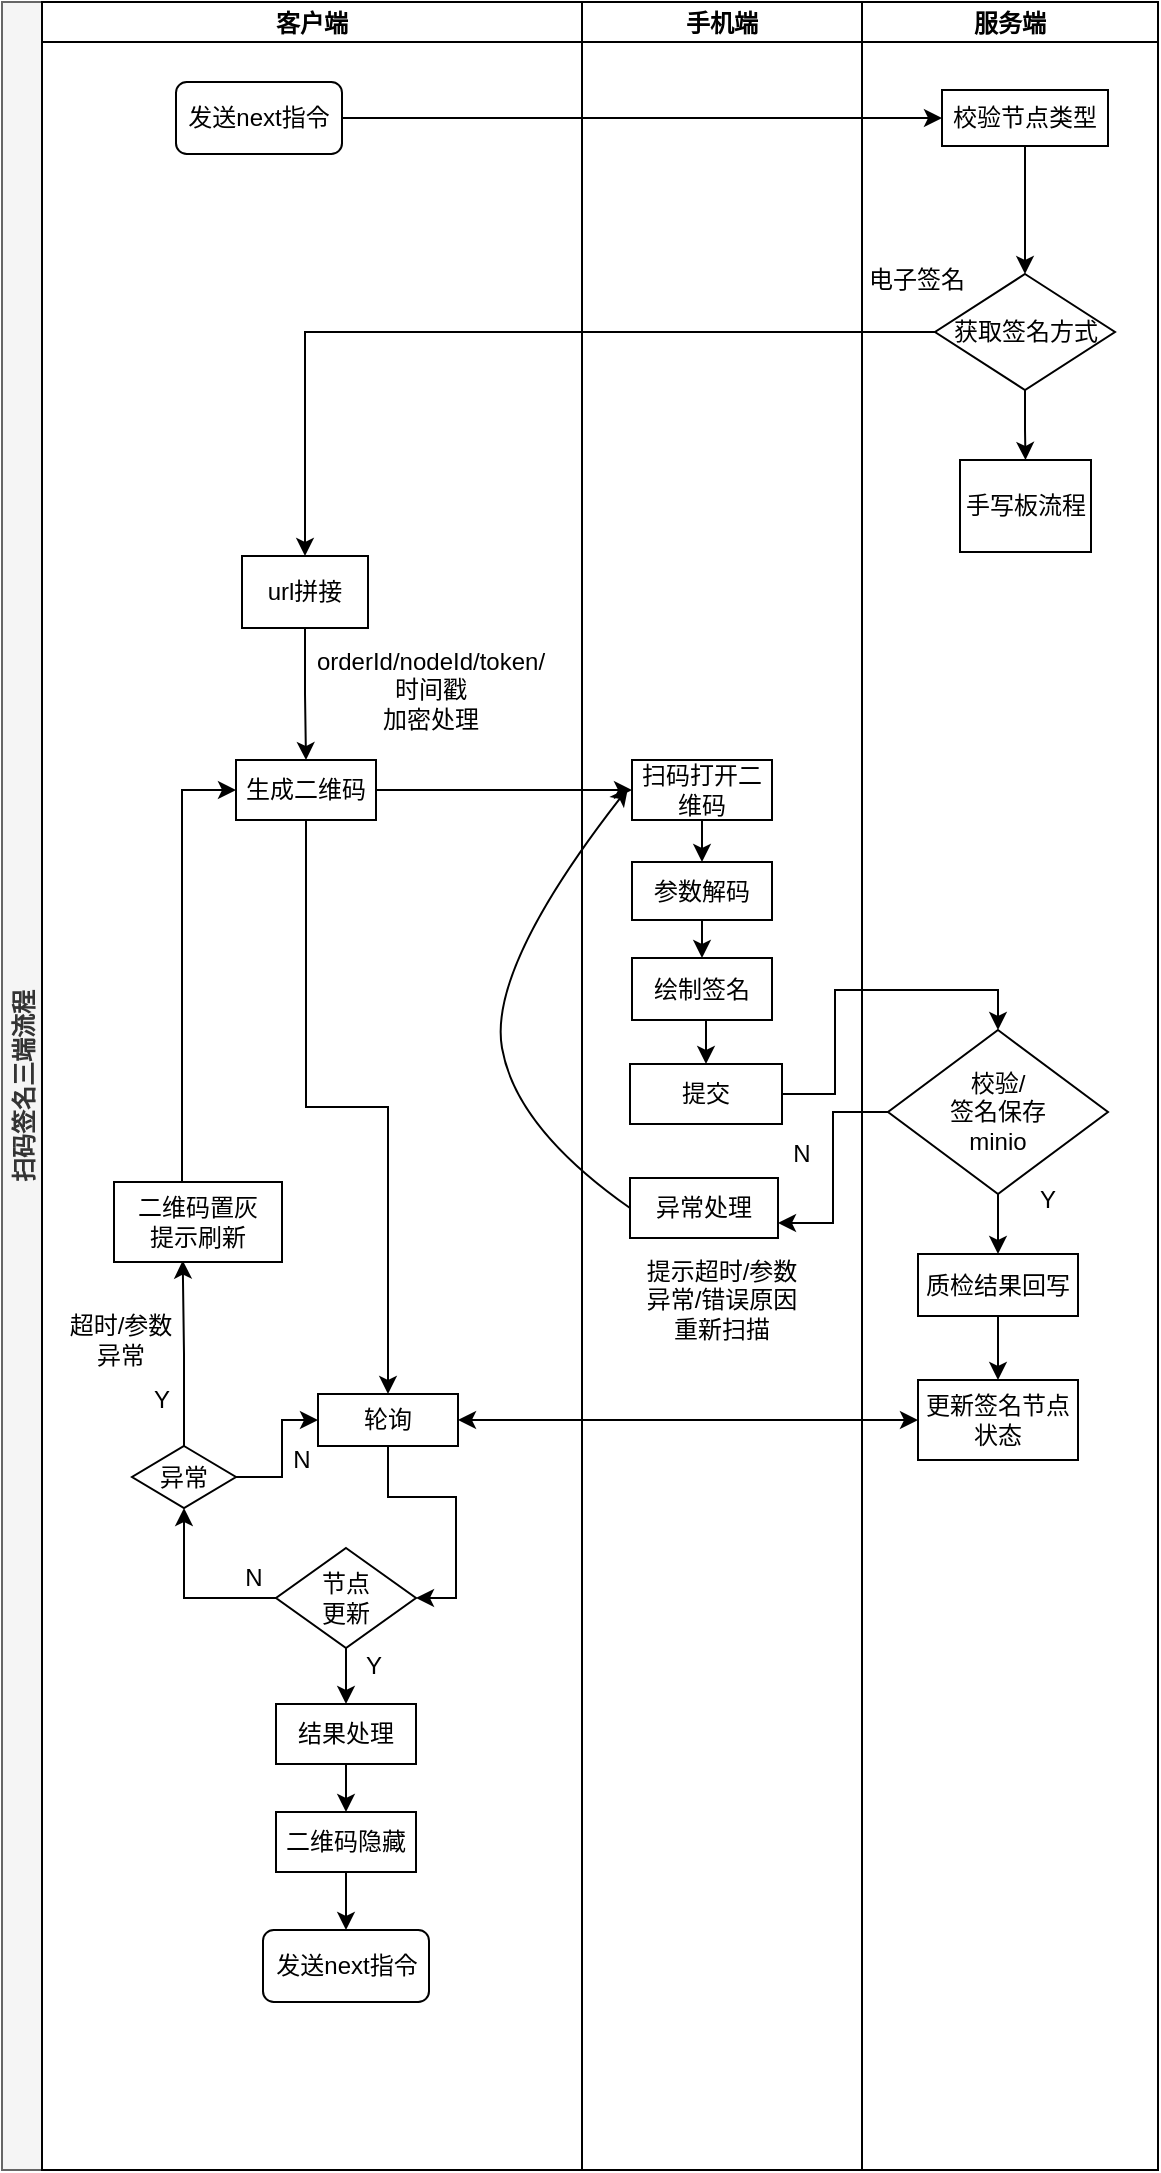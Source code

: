 <mxfile version="20.6.0" type="github">
  <diagram id="prtHgNgQTEPvFCAcTncT" name="Page-1">
    <mxGraphModel dx="1426" dy="793" grid="1" gridSize="10" guides="1" tooltips="1" connect="1" arrows="1" fold="1" page="1" pageScale="1" pageWidth="827" pageHeight="1169" math="0" shadow="0">
      <root>
        <mxCell id="0" />
        <mxCell id="1" parent="0" />
        <mxCell id="ClwotM2JT0QDWk72iHg4-1" value="扫码签名三端流程" style="swimlane;childLayout=stackLayout;resizeParent=1;resizeParentMax=0;startSize=20;horizontal=0;horizontalStack=1;fillColor=#f5f5f5;fontColor=#333333;strokeColor=#666666;" parent="1" vertex="1">
          <mxGeometry x="190" y="636" width="578" height="1084" as="geometry" />
        </mxCell>
        <mxCell id="ClwotM2JT0QDWk72iHg4-2" value="客户端" style="swimlane;startSize=20;" parent="ClwotM2JT0QDWk72iHg4-1" vertex="1">
          <mxGeometry x="20" width="270" height="1084" as="geometry" />
        </mxCell>
        <mxCell id="ClwotM2JT0QDWk72iHg4-39" style="edgeStyle=orthogonalEdgeStyle;rounded=0;orthogonalLoop=1;jettySize=auto;html=1;exitX=0.5;exitY=1;exitDx=0;exitDy=0;" parent="ClwotM2JT0QDWk72iHg4-2" source="ClwotM2JT0QDWk72iHg4-9" target="ClwotM2JT0QDWk72iHg4-38" edge="1">
          <mxGeometry relative="1" as="geometry" />
        </mxCell>
        <mxCell id="ClwotM2JT0QDWk72iHg4-9" value="生成二维码" style="rounded=0;whiteSpace=wrap;html=1;fontFamily=Helvetica;fontSize=12;fontColor=#000000;align=center;" parent="ClwotM2JT0QDWk72iHg4-2" vertex="1">
          <mxGeometry x="97" y="379" width="70" height="30" as="geometry" />
        </mxCell>
        <mxCell id="ClwotM2JT0QDWk72iHg4-15" value="orderId/nodeId/token/时间戳&lt;br&gt;加密处理" style="text;html=1;align=center;verticalAlign=middle;whiteSpace=wrap;rounded=0;opacity=0;fillStyle=solid;" parent="ClwotM2JT0QDWk72iHg4-2" vertex="1">
          <mxGeometry x="167" y="329" width="55" height="30" as="geometry" />
        </mxCell>
        <mxCell id="ClwotM2JT0QDWk72iHg4-76" style="edgeStyle=orthogonalEdgeStyle;rounded=0;orthogonalLoop=1;jettySize=auto;html=1;exitX=0.5;exitY=1;exitDx=0;exitDy=0;entryX=1;entryY=0.5;entryDx=0;entryDy=0;" parent="ClwotM2JT0QDWk72iHg4-2" source="ClwotM2JT0QDWk72iHg4-38" target="ClwotM2JT0QDWk72iHg4-45" edge="1">
          <mxGeometry relative="1" as="geometry" />
        </mxCell>
        <mxCell id="ClwotM2JT0QDWk72iHg4-38" value="轮询" style="rounded=0;whiteSpace=wrap;html=1;fontFamily=Helvetica;fontSize=12;fontColor=#000000;align=center;" parent="ClwotM2JT0QDWk72iHg4-2" vertex="1">
          <mxGeometry x="138" y="696" width="70" height="26" as="geometry" />
        </mxCell>
        <mxCell id="ClwotM2JT0QDWk72iHg4-52" style="edgeStyle=orthogonalEdgeStyle;rounded=0;orthogonalLoop=1;jettySize=auto;html=1;exitX=0.5;exitY=1;exitDx=0;exitDy=0;entryX=0.5;entryY=0;entryDx=0;entryDy=0;" parent="ClwotM2JT0QDWk72iHg4-2" source="ClwotM2JT0QDWk72iHg4-45" target="ClwotM2JT0QDWk72iHg4-47" edge="1">
          <mxGeometry relative="1" as="geometry" />
        </mxCell>
        <mxCell id="ClwotM2JT0QDWk72iHg4-82" style="edgeStyle=orthogonalEdgeStyle;rounded=0;orthogonalLoop=1;jettySize=auto;html=1;entryX=0.5;entryY=1;entryDx=0;entryDy=0;" parent="ClwotM2JT0QDWk72iHg4-2" source="ClwotM2JT0QDWk72iHg4-45" target="ClwotM2JT0QDWk72iHg4-67" edge="1">
          <mxGeometry relative="1" as="geometry" />
        </mxCell>
        <mxCell id="ClwotM2JT0QDWk72iHg4-45" value="节点&lt;br&gt;更新" style="rhombus;whiteSpace=wrap;html=1;fontFamily=Helvetica;fontSize=12;fontColor=#000000;align=center;" parent="ClwotM2JT0QDWk72iHg4-2" vertex="1">
          <mxGeometry x="117" y="773" width="70" height="50" as="geometry" />
        </mxCell>
        <mxCell id="UMkJNjaQ52N5Sg-sdNO3-48" style="edgeStyle=orthogonalEdgeStyle;rounded=0;orthogonalLoop=1;jettySize=auto;html=1;entryX=0.5;entryY=0;entryDx=0;entryDy=0;" edge="1" parent="ClwotM2JT0QDWk72iHg4-2" source="ClwotM2JT0QDWk72iHg4-47" target="UMkJNjaQ52N5Sg-sdNO3-47">
          <mxGeometry relative="1" as="geometry" />
        </mxCell>
        <mxCell id="ClwotM2JT0QDWk72iHg4-47" value="结果处理" style="rounded=0;whiteSpace=wrap;html=1;fontFamily=Helvetica;fontSize=12;fontColor=#000000;align=center;" parent="ClwotM2JT0QDWk72iHg4-2" vertex="1">
          <mxGeometry x="117" y="851" width="70" height="30" as="geometry" />
        </mxCell>
        <mxCell id="ClwotM2JT0QDWk72iHg4-53" value="Y" style="text;html=1;strokeColor=none;fillColor=none;align=center;verticalAlign=middle;whiteSpace=wrap;rounded=0;fillStyle=solid;strokeWidth=1;opacity=0;" parent="ClwotM2JT0QDWk72iHg4-2" vertex="1">
          <mxGeometry x="136" y="817" width="60" height="30" as="geometry" />
        </mxCell>
        <mxCell id="ClwotM2JT0QDWk72iHg4-85" style="edgeStyle=orthogonalEdgeStyle;rounded=0;orthogonalLoop=1;jettySize=auto;html=1;entryX=0;entryY=0.5;entryDx=0;entryDy=0;" parent="ClwotM2JT0QDWk72iHg4-2" source="ClwotM2JT0QDWk72iHg4-67" target="ClwotM2JT0QDWk72iHg4-38" edge="1">
          <mxGeometry relative="1" as="geometry">
            <Array as="points">
              <mxPoint x="120" y="738" />
              <mxPoint x="120" y="709" />
              <mxPoint x="138" y="709" />
            </Array>
          </mxGeometry>
        </mxCell>
        <mxCell id="UMkJNjaQ52N5Sg-sdNO3-45" style="edgeStyle=orthogonalEdgeStyle;rounded=0;orthogonalLoop=1;jettySize=auto;html=1;entryX=0.409;entryY=0.982;entryDx=0;entryDy=0;entryPerimeter=0;" edge="1" parent="ClwotM2JT0QDWk72iHg4-2" source="ClwotM2JT0QDWk72iHg4-67" target="UMkJNjaQ52N5Sg-sdNO3-42">
          <mxGeometry relative="1" as="geometry" />
        </mxCell>
        <mxCell id="ClwotM2JT0QDWk72iHg4-67" value="异常" style="rhombus;whiteSpace=wrap;html=1;fontFamily=Helvetica;fontSize=12;fontColor=#000000;align=center;" parent="ClwotM2JT0QDWk72iHg4-2" vertex="1">
          <mxGeometry x="45" y="722" width="52" height="31" as="geometry" />
        </mxCell>
        <mxCell id="ClwotM2JT0QDWk72iHg4-77" value="Y" style="text;html=1;strokeColor=none;fillColor=none;align=center;verticalAlign=middle;whiteSpace=wrap;rounded=0;fillStyle=solid;strokeWidth=1;opacity=0;" parent="ClwotM2JT0QDWk72iHg4-2" vertex="1">
          <mxGeometry x="30" y="684" width="60" height="30" as="geometry" />
        </mxCell>
        <mxCell id="ClwotM2JT0QDWk72iHg4-51" value="N" style="text;html=1;strokeColor=none;fillColor=none;align=center;verticalAlign=middle;whiteSpace=wrap;rounded=0;fillStyle=solid;strokeWidth=1;opacity=0;" parent="ClwotM2JT0QDWk72iHg4-2" vertex="1">
          <mxGeometry x="76" y="773" width="60" height="30" as="geometry" />
        </mxCell>
        <mxCell id="UMkJNjaQ52N5Sg-sdNO3-3" value="" style="curved=1;endArrow=classic;html=1;rounded=0;exitX=0;exitY=0.5;exitDx=0;exitDy=0;" edge="1" parent="ClwotM2JT0QDWk72iHg4-2" source="ClwotM2JT0QDWk72iHg4-63">
          <mxGeometry width="50" height="50" relative="1" as="geometry">
            <mxPoint x="187" y="563" as="sourcePoint" />
            <mxPoint x="293" y="393" as="targetPoint" />
            <Array as="points">
              <mxPoint x="237" y="563" />
              <mxPoint x="223" y="483" />
            </Array>
          </mxGeometry>
        </mxCell>
        <mxCell id="UMkJNjaQ52N5Sg-sdNO3-51" style="edgeStyle=orthogonalEdgeStyle;rounded=0;orthogonalLoop=1;jettySize=auto;html=1;entryX=0.5;entryY=0;entryDx=0;entryDy=0;" edge="1" parent="ClwotM2JT0QDWk72iHg4-2" source="UMkJNjaQ52N5Sg-sdNO3-30" target="ClwotM2JT0QDWk72iHg4-9">
          <mxGeometry relative="1" as="geometry" />
        </mxCell>
        <mxCell id="UMkJNjaQ52N5Sg-sdNO3-30" value="url拼接" style="rounded=0;whiteSpace=wrap;html=1;" vertex="1" parent="ClwotM2JT0QDWk72iHg4-2">
          <mxGeometry x="100" y="277" width="63" height="36" as="geometry" />
        </mxCell>
        <mxCell id="UMkJNjaQ52N5Sg-sdNO3-31" value="发送next指令" style="rounded=1;whiteSpace=wrap;html=1;" vertex="1" parent="ClwotM2JT0QDWk72iHg4-2">
          <mxGeometry x="67" y="40" width="83" height="36" as="geometry" />
        </mxCell>
        <mxCell id="UMkJNjaQ52N5Sg-sdNO3-39" value="超时/参数异常" style="text;html=1;align=center;verticalAlign=middle;whiteSpace=wrap;rounded=0;opacity=0;fillStyle=solid;" vertex="1" parent="ClwotM2JT0QDWk72iHg4-2">
          <mxGeometry x="12" y="654" width="55" height="30" as="geometry" />
        </mxCell>
        <mxCell id="UMkJNjaQ52N5Sg-sdNO3-46" style="edgeStyle=orthogonalEdgeStyle;rounded=0;orthogonalLoop=1;jettySize=auto;html=1;entryX=0;entryY=0.5;entryDx=0;entryDy=0;" edge="1" parent="ClwotM2JT0QDWk72iHg4-2" source="UMkJNjaQ52N5Sg-sdNO3-42" target="ClwotM2JT0QDWk72iHg4-9">
          <mxGeometry relative="1" as="geometry">
            <Array as="points">
              <mxPoint x="70" y="394" />
            </Array>
          </mxGeometry>
        </mxCell>
        <mxCell id="UMkJNjaQ52N5Sg-sdNO3-42" value="二维码置灰&lt;br&gt;提示刷新" style="rounded=0;whiteSpace=wrap;html=1;fontFamily=Helvetica;fontSize=12;fontColor=#000000;align=center;" vertex="1" parent="ClwotM2JT0QDWk72iHg4-2">
          <mxGeometry x="36" y="590" width="84" height="40" as="geometry" />
        </mxCell>
        <mxCell id="ClwotM2JT0QDWk72iHg4-79" value="N" style="text;html=1;strokeColor=none;fillColor=none;align=center;verticalAlign=middle;whiteSpace=wrap;rounded=0;fillStyle=solid;strokeWidth=1;opacity=0;" parent="ClwotM2JT0QDWk72iHg4-2" vertex="1">
          <mxGeometry x="100" y="714" width="60" height="30" as="geometry" />
        </mxCell>
        <mxCell id="UMkJNjaQ52N5Sg-sdNO3-57" style="edgeStyle=orthogonalEdgeStyle;rounded=0;orthogonalLoop=1;jettySize=auto;html=1;exitX=0.5;exitY=1;exitDx=0;exitDy=0;entryX=0.5;entryY=0;entryDx=0;entryDy=0;" edge="1" parent="ClwotM2JT0QDWk72iHg4-2" source="UMkJNjaQ52N5Sg-sdNO3-47" target="UMkJNjaQ52N5Sg-sdNO3-56">
          <mxGeometry relative="1" as="geometry" />
        </mxCell>
        <mxCell id="UMkJNjaQ52N5Sg-sdNO3-47" value="二维码隐藏" style="rounded=0;whiteSpace=wrap;html=1;fontFamily=Helvetica;fontSize=12;fontColor=#000000;align=center;" vertex="1" parent="ClwotM2JT0QDWk72iHg4-2">
          <mxGeometry x="117" y="905" width="70" height="30" as="geometry" />
        </mxCell>
        <mxCell id="UMkJNjaQ52N5Sg-sdNO3-56" value="发送next指令" style="rounded=1;whiteSpace=wrap;html=1;" vertex="1" parent="ClwotM2JT0QDWk72iHg4-2">
          <mxGeometry x="110.5" y="964" width="83" height="36" as="geometry" />
        </mxCell>
        <mxCell id="ClwotM2JT0QDWk72iHg4-3" value="手机端" style="swimlane;startSize=20;" parent="ClwotM2JT0QDWk72iHg4-1" vertex="1">
          <mxGeometry x="290" width="140" height="1084" as="geometry" />
        </mxCell>
        <mxCell id="ClwotM2JT0QDWk72iHg4-16" value="" style="rounded=0;whiteSpace=wrap;html=1;fillStyle=solid;fillColor=#FFFFFF;opacity=0;" parent="ClwotM2JT0QDWk72iHg4-3" vertex="1">
          <mxGeometry x="25" y="389" width="80" height="30" as="geometry" />
        </mxCell>
        <mxCell id="ClwotM2JT0QDWk72iHg4-17" value="" style="rounded=0;whiteSpace=wrap;html=1;fillStyle=solid;fillColor=#FFFFFF;opacity=0;" parent="ClwotM2JT0QDWk72iHg4-3" vertex="1">
          <mxGeometry x="10" y="389" width="120" height="60" as="geometry" />
        </mxCell>
        <mxCell id="ClwotM2JT0QDWk72iHg4-21" style="edgeStyle=orthogonalEdgeStyle;rounded=0;orthogonalLoop=1;jettySize=auto;html=1;exitX=0.5;exitY=1;exitDx=0;exitDy=0;entryX=0.5;entryY=0;entryDx=0;entryDy=0;" parent="ClwotM2JT0QDWk72iHg4-3" source="ClwotM2JT0QDWk72iHg4-18" target="ClwotM2JT0QDWk72iHg4-20" edge="1">
          <mxGeometry relative="1" as="geometry" />
        </mxCell>
        <mxCell id="ClwotM2JT0QDWk72iHg4-18" value="扫码打开二维码" style="rounded=0;whiteSpace=wrap;html=1;fontFamily=Helvetica;fontSize=12;fontColor=#000000;align=center;" parent="ClwotM2JT0QDWk72iHg4-3" vertex="1">
          <mxGeometry x="25" y="379" width="70" height="30" as="geometry" />
        </mxCell>
        <mxCell id="ClwotM2JT0QDWk72iHg4-23" style="edgeStyle=orthogonalEdgeStyle;rounded=0;orthogonalLoop=1;jettySize=auto;html=1;exitX=0.5;exitY=1;exitDx=0;exitDy=0;entryX=0.5;entryY=0;entryDx=0;entryDy=0;" parent="ClwotM2JT0QDWk72iHg4-3" source="ClwotM2JT0QDWk72iHg4-20" target="ClwotM2JT0QDWk72iHg4-22" edge="1">
          <mxGeometry relative="1" as="geometry" />
        </mxCell>
        <mxCell id="ClwotM2JT0QDWk72iHg4-20" value="参数解码" style="rounded=0;whiteSpace=wrap;html=1;fontFamily=Helvetica;fontSize=12;fontColor=#000000;align=center;" parent="ClwotM2JT0QDWk72iHg4-3" vertex="1">
          <mxGeometry x="25" y="430" width="70" height="29" as="geometry" />
        </mxCell>
        <mxCell id="ClwotM2JT0QDWk72iHg4-92" style="edgeStyle=orthogonalEdgeStyle;rounded=0;orthogonalLoop=1;jettySize=auto;html=1;exitX=0.5;exitY=1;exitDx=0;exitDy=0;entryX=0.5;entryY=0;entryDx=0;entryDy=0;" parent="ClwotM2JT0QDWk72iHg4-3" source="ClwotM2JT0QDWk72iHg4-22" target="ClwotM2JT0QDWk72iHg4-91" edge="1">
          <mxGeometry relative="1" as="geometry" />
        </mxCell>
        <mxCell id="ClwotM2JT0QDWk72iHg4-22" value="绘制签名" style="rounded=0;whiteSpace=wrap;html=1;fontFamily=Helvetica;fontSize=12;fontColor=#000000;align=center;" parent="ClwotM2JT0QDWk72iHg4-3" vertex="1">
          <mxGeometry x="25" y="478" width="70" height="31" as="geometry" />
        </mxCell>
        <mxCell id="ClwotM2JT0QDWk72iHg4-63" value="异常处理" style="rounded=0;whiteSpace=wrap;html=1;fontFamily=Helvetica;fontSize=12;fontColor=#000000;align=center;" parent="ClwotM2JT0QDWk72iHg4-3" vertex="1">
          <mxGeometry x="24" y="588" width="74" height="30" as="geometry" />
        </mxCell>
        <mxCell id="ClwotM2JT0QDWk72iHg4-91" value="提交" style="rounded=0;whiteSpace=wrap;html=1;fontFamily=Helvetica;fontSize=12;fontColor=#000000;align=center;" parent="ClwotM2JT0QDWk72iHg4-3" vertex="1">
          <mxGeometry x="24" y="531" width="76" height="30" as="geometry" />
        </mxCell>
        <mxCell id="ClwotM2JT0QDWk72iHg4-65" value="N" style="text;html=1;strokeColor=none;fillColor=none;align=center;verticalAlign=middle;whiteSpace=wrap;rounded=0;fillStyle=solid;strokeWidth=1;opacity=0;" parent="ClwotM2JT0QDWk72iHg4-3" vertex="1">
          <mxGeometry x="80" y="561" width="60" height="30" as="geometry" />
        </mxCell>
        <mxCell id="UMkJNjaQ52N5Sg-sdNO3-54" value="提示超时/参数异常/错误原因重新扫描" style="text;html=1;align=center;verticalAlign=middle;whiteSpace=wrap;rounded=0;opacity=0;fillStyle=solid;" vertex="1" parent="ClwotM2JT0QDWk72iHg4-3">
          <mxGeometry x="27.25" y="634" width="85.5" height="30" as="geometry" />
        </mxCell>
        <mxCell id="ClwotM2JT0QDWk72iHg4-19" style="edgeStyle=orthogonalEdgeStyle;rounded=0;orthogonalLoop=1;jettySize=auto;html=1;exitX=1;exitY=0.5;exitDx=0;exitDy=0;entryX=0;entryY=0.5;entryDx=0;entryDy=0;" parent="ClwotM2JT0QDWk72iHg4-1" source="ClwotM2JT0QDWk72iHg4-9" target="ClwotM2JT0QDWk72iHg4-18" edge="1">
          <mxGeometry relative="1" as="geometry" />
        </mxCell>
        <mxCell id="ClwotM2JT0QDWk72iHg4-43" value="" style="endArrow=classic;startArrow=classic;html=1;rounded=0;exitX=1;exitY=0.5;exitDx=0;exitDy=0;entryX=0;entryY=0.5;entryDx=0;entryDy=0;" parent="ClwotM2JT0QDWk72iHg4-1" source="ClwotM2JT0QDWk72iHg4-38" target="ClwotM2JT0QDWk72iHg4-40" edge="1">
          <mxGeometry width="50" height="50" relative="1" as="geometry">
            <mxPoint x="380" y="629" as="sourcePoint" />
            <mxPoint x="430" y="579" as="targetPoint" />
          </mxGeometry>
        </mxCell>
        <mxCell id="UMkJNjaQ52N5Sg-sdNO3-7" style="edgeStyle=orthogonalEdgeStyle;rounded=0;orthogonalLoop=1;jettySize=auto;html=1;entryX=0.5;entryY=0;entryDx=0;entryDy=0;" edge="1" parent="ClwotM2JT0QDWk72iHg4-1" source="ClwotM2JT0QDWk72iHg4-91" target="ClwotM2JT0QDWk72iHg4-29">
          <mxGeometry relative="1" as="geometry" />
        </mxCell>
        <mxCell id="UMkJNjaQ52N5Sg-sdNO3-9" style="edgeStyle=orthogonalEdgeStyle;rounded=0;orthogonalLoop=1;jettySize=auto;html=1;entryX=1;entryY=0.75;entryDx=0;entryDy=0;" edge="1" parent="ClwotM2JT0QDWk72iHg4-1" source="ClwotM2JT0QDWk72iHg4-29" target="ClwotM2JT0QDWk72iHg4-63">
          <mxGeometry relative="1" as="geometry" />
        </mxCell>
        <mxCell id="UMkJNjaQ52N5Sg-sdNO3-33" style="edgeStyle=orthogonalEdgeStyle;rounded=0;orthogonalLoop=1;jettySize=auto;html=1;exitX=1;exitY=0.5;exitDx=0;exitDy=0;" edge="1" parent="ClwotM2JT0QDWk72iHg4-1" source="UMkJNjaQ52N5Sg-sdNO3-31" target="UMkJNjaQ52N5Sg-sdNO3-32">
          <mxGeometry relative="1" as="geometry" />
        </mxCell>
        <mxCell id="UMkJNjaQ52N5Sg-sdNO3-52" style="edgeStyle=orthogonalEdgeStyle;rounded=0;orthogonalLoop=1;jettySize=auto;html=1;" edge="1" parent="ClwotM2JT0QDWk72iHg4-1" source="UMkJNjaQ52N5Sg-sdNO3-35" target="UMkJNjaQ52N5Sg-sdNO3-30">
          <mxGeometry relative="1" as="geometry" />
        </mxCell>
        <mxCell id="ClwotM2JT0QDWk72iHg4-4" value="服务端" style="swimlane;startSize=20;" parent="ClwotM2JT0QDWk72iHg4-1" vertex="1">
          <mxGeometry x="430" width="148" height="1084" as="geometry" />
        </mxCell>
        <mxCell id="UMkJNjaQ52N5Sg-sdNO3-8" style="edgeStyle=orthogonalEdgeStyle;rounded=0;orthogonalLoop=1;jettySize=auto;html=1;" edge="1" parent="ClwotM2JT0QDWk72iHg4-4" source="ClwotM2JT0QDWk72iHg4-29" target="ClwotM2JT0QDWk72iHg4-89">
          <mxGeometry relative="1" as="geometry" />
        </mxCell>
        <mxCell id="ClwotM2JT0QDWk72iHg4-29" value="校验/&lt;br&gt;签名保存&lt;br&gt;minio" style="rhombus;whiteSpace=wrap;html=1;fontFamily=Helvetica;fontSize=12;fontColor=#000000;align=center;" parent="ClwotM2JT0QDWk72iHg4-4" vertex="1">
          <mxGeometry x="13" y="514" width="110" height="82" as="geometry" />
        </mxCell>
        <mxCell id="ClwotM2JT0QDWk72iHg4-40" value="更新签名节点状态" style="rounded=0;whiteSpace=wrap;html=1;fontFamily=Helvetica;fontSize=12;fontColor=#000000;align=center;" parent="ClwotM2JT0QDWk72iHg4-4" vertex="1">
          <mxGeometry x="28" y="689" width="80" height="40" as="geometry" />
        </mxCell>
        <mxCell id="ClwotM2JT0QDWk72iHg4-95" style="edgeStyle=orthogonalEdgeStyle;rounded=0;orthogonalLoop=1;jettySize=auto;html=1;" parent="ClwotM2JT0QDWk72iHg4-4" source="ClwotM2JT0QDWk72iHg4-89" target="ClwotM2JT0QDWk72iHg4-40" edge="1">
          <mxGeometry relative="1" as="geometry" />
        </mxCell>
        <mxCell id="ClwotM2JT0QDWk72iHg4-89" value="质检结果回写" style="rounded=0;whiteSpace=wrap;html=1;fontFamily=Helvetica;fontSize=12;fontColor=#000000;align=center;" parent="ClwotM2JT0QDWk72iHg4-4" vertex="1">
          <mxGeometry x="28" y="626" width="80" height="31" as="geometry" />
        </mxCell>
        <mxCell id="ClwotM2JT0QDWk72iHg4-54" value="Y" style="text;html=1;strokeColor=none;fillColor=none;align=center;verticalAlign=middle;whiteSpace=wrap;rounded=0;fillStyle=solid;strokeWidth=1;opacity=0;" parent="ClwotM2JT0QDWk72iHg4-4" vertex="1">
          <mxGeometry x="63" y="584" width="60" height="30" as="geometry" />
        </mxCell>
        <mxCell id="UMkJNjaQ52N5Sg-sdNO3-36" style="edgeStyle=orthogonalEdgeStyle;rounded=0;orthogonalLoop=1;jettySize=auto;html=1;entryX=0.5;entryY=0;entryDx=0;entryDy=0;" edge="1" parent="ClwotM2JT0QDWk72iHg4-4" source="UMkJNjaQ52N5Sg-sdNO3-32" target="UMkJNjaQ52N5Sg-sdNO3-35">
          <mxGeometry relative="1" as="geometry" />
        </mxCell>
        <mxCell id="UMkJNjaQ52N5Sg-sdNO3-32" value="校验节点类型" style="rounded=0;whiteSpace=wrap;html=1;" vertex="1" parent="ClwotM2JT0QDWk72iHg4-4">
          <mxGeometry x="40" y="44" width="83" height="28" as="geometry" />
        </mxCell>
        <mxCell id="UMkJNjaQ52N5Sg-sdNO3-38" style="edgeStyle=orthogonalEdgeStyle;rounded=0;orthogonalLoop=1;jettySize=auto;html=1;entryX=0.5;entryY=0;entryDx=0;entryDy=0;" edge="1" parent="ClwotM2JT0QDWk72iHg4-4" source="UMkJNjaQ52N5Sg-sdNO3-35" target="UMkJNjaQ52N5Sg-sdNO3-37">
          <mxGeometry relative="1" as="geometry" />
        </mxCell>
        <mxCell id="UMkJNjaQ52N5Sg-sdNO3-35" value="获取签名方式" style="rhombus;whiteSpace=wrap;html=1;fontFamily=Helvetica;fontSize=12;fontColor=#000000;align=center;" vertex="1" parent="ClwotM2JT0QDWk72iHg4-4">
          <mxGeometry x="36.5" y="136" width="90" height="58" as="geometry" />
        </mxCell>
        <mxCell id="UMkJNjaQ52N5Sg-sdNO3-37" value="手写板流程" style="rounded=0;whiteSpace=wrap;html=1;" vertex="1" parent="ClwotM2JT0QDWk72iHg4-4">
          <mxGeometry x="49" y="229" width="65.5" height="46" as="geometry" />
        </mxCell>
        <mxCell id="UMkJNjaQ52N5Sg-sdNO3-53" value="电子签名" style="text;html=1;align=center;verticalAlign=middle;whiteSpace=wrap;rounded=0;opacity=0;fillStyle=solid;" vertex="1" parent="ClwotM2JT0QDWk72iHg4-4">
          <mxGeometry y="124" width="55" height="30" as="geometry" />
        </mxCell>
      </root>
    </mxGraphModel>
  </diagram>
</mxfile>

